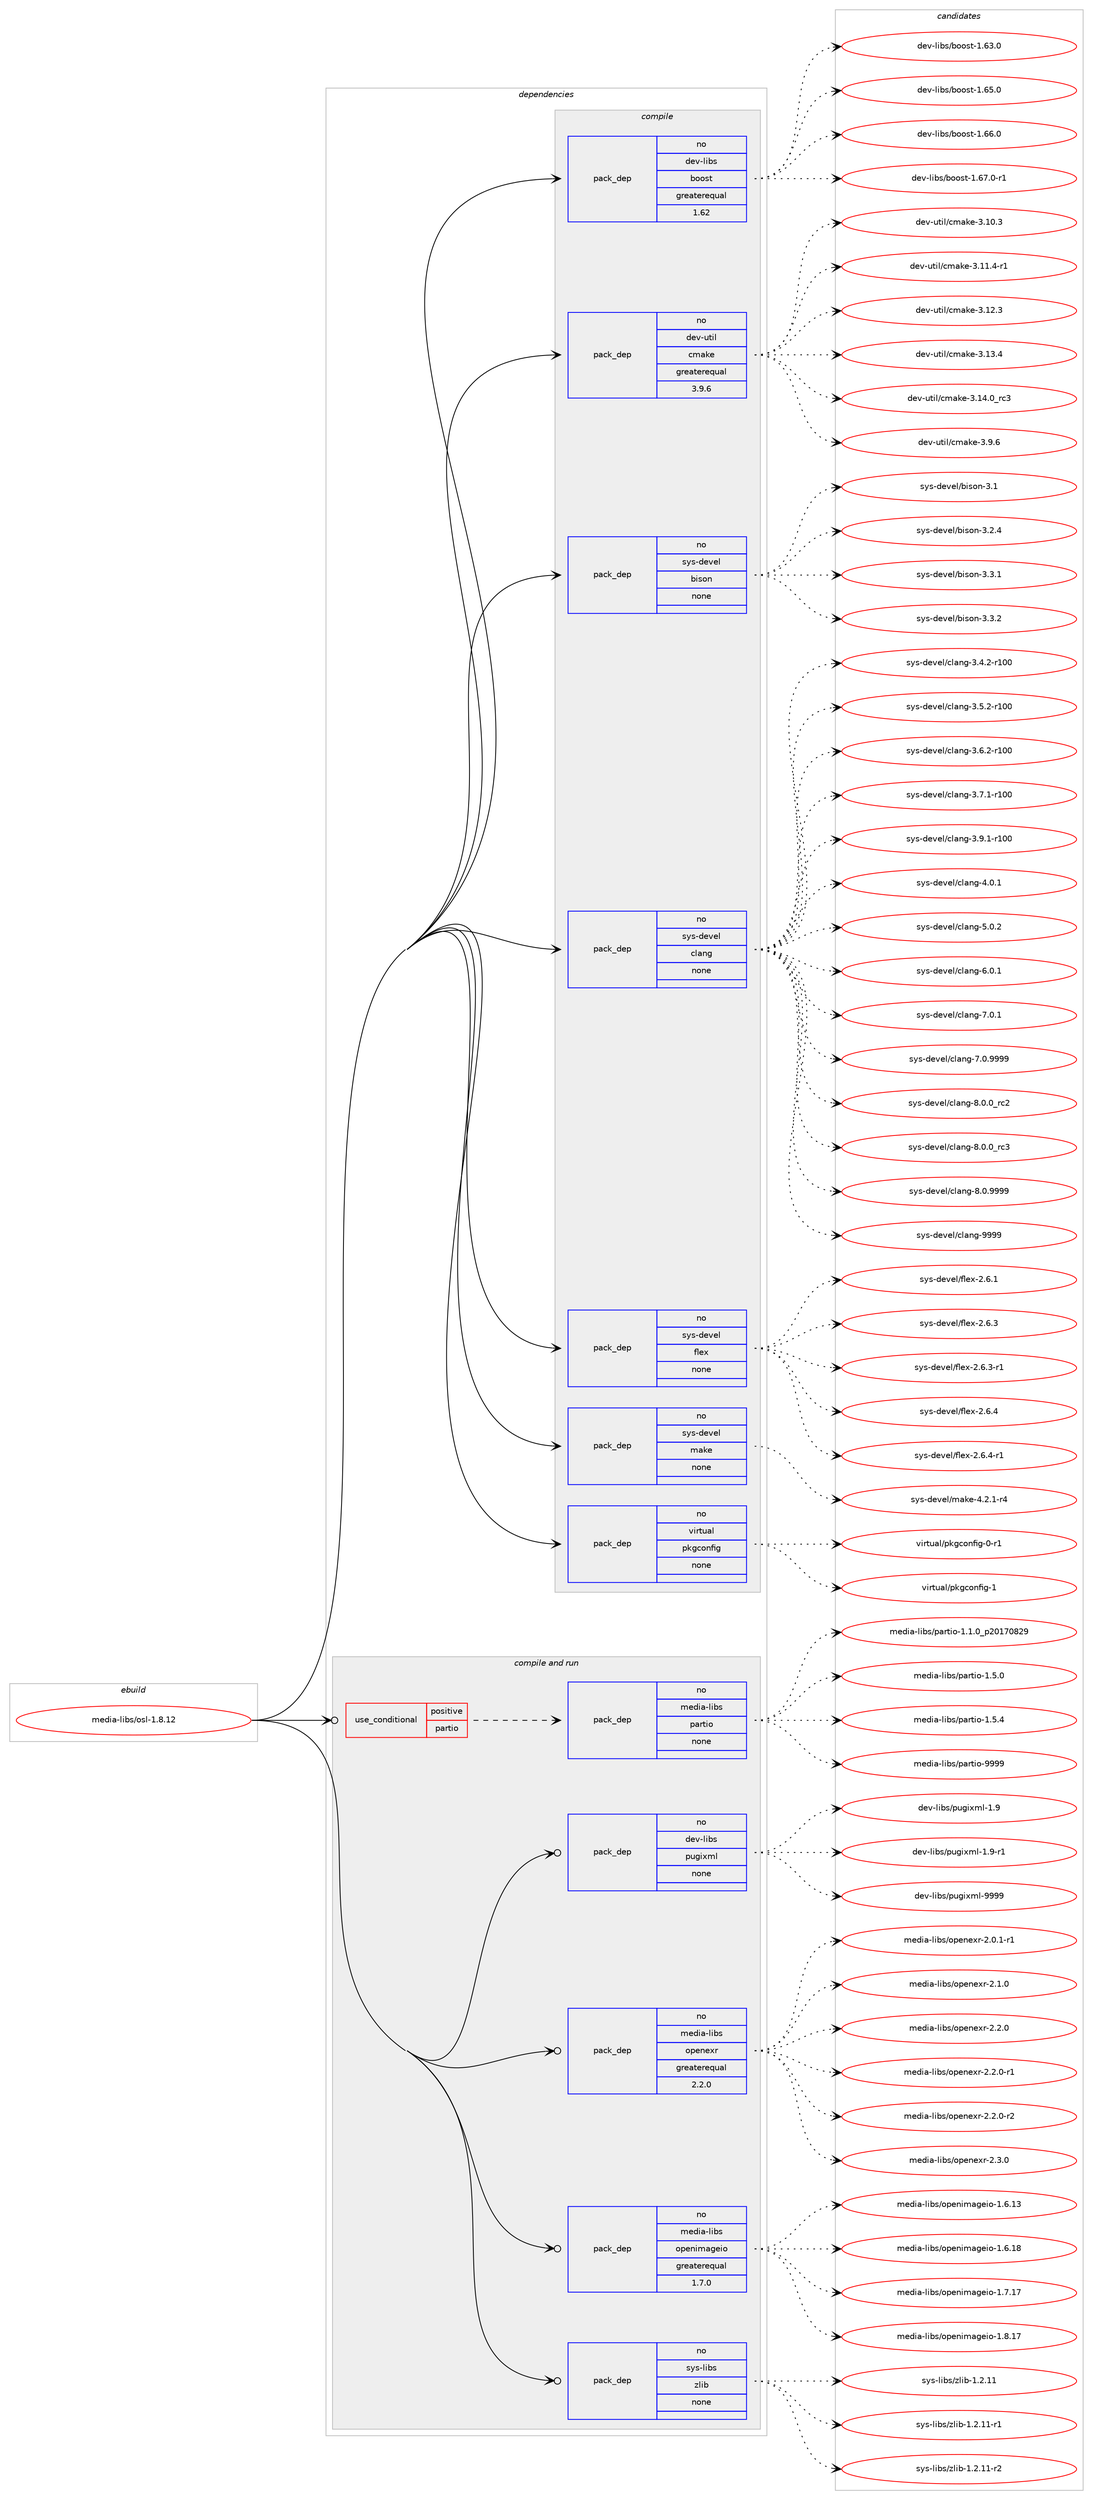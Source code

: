 digraph prolog {

# *************
# Graph options
# *************

newrank=true;
concentrate=true;
compound=true;
graph [rankdir=LR,fontname=Helvetica,fontsize=10,ranksep=1.5];#, ranksep=2.5, nodesep=0.2];
edge  [arrowhead=vee];
node  [fontname=Helvetica,fontsize=10];

# **********
# The ebuild
# **********

subgraph cluster_leftcol {
color=gray;
rank=same;
label=<<i>ebuild</i>>;
id [label="media-libs/osl-1.8.12", color=red, width=4, href="../media-libs/osl-1.8.12.svg"];
}

# ****************
# The dependencies
# ****************

subgraph cluster_midcol {
color=gray;
label=<<i>dependencies</i>>;
subgraph cluster_compile {
fillcolor="#eeeeee";
style=filled;
label=<<i>compile</i>>;
subgraph pack1155668 {
dependency1617456 [label=<<TABLE BORDER="0" CELLBORDER="1" CELLSPACING="0" CELLPADDING="4" WIDTH="220"><TR><TD ROWSPAN="6" CELLPADDING="30">pack_dep</TD></TR><TR><TD WIDTH="110">no</TD></TR><TR><TD>dev-libs</TD></TR><TR><TD>boost</TD></TR><TR><TD>greaterequal</TD></TR><TR><TD>1.62</TD></TR></TABLE>>, shape=none, color=blue];
}
id:e -> dependency1617456:w [weight=20,style="solid",arrowhead="vee"];
subgraph pack1155669 {
dependency1617457 [label=<<TABLE BORDER="0" CELLBORDER="1" CELLSPACING="0" CELLPADDING="4" WIDTH="220"><TR><TD ROWSPAN="6" CELLPADDING="30">pack_dep</TD></TR><TR><TD WIDTH="110">no</TD></TR><TR><TD>dev-util</TD></TR><TR><TD>cmake</TD></TR><TR><TD>greaterequal</TD></TR><TR><TD>3.9.6</TD></TR></TABLE>>, shape=none, color=blue];
}
id:e -> dependency1617457:w [weight=20,style="solid",arrowhead="vee"];
subgraph pack1155670 {
dependency1617458 [label=<<TABLE BORDER="0" CELLBORDER="1" CELLSPACING="0" CELLPADDING="4" WIDTH="220"><TR><TD ROWSPAN="6" CELLPADDING="30">pack_dep</TD></TR><TR><TD WIDTH="110">no</TD></TR><TR><TD>sys-devel</TD></TR><TR><TD>bison</TD></TR><TR><TD>none</TD></TR><TR><TD></TD></TR></TABLE>>, shape=none, color=blue];
}
id:e -> dependency1617458:w [weight=20,style="solid",arrowhead="vee"];
subgraph pack1155671 {
dependency1617459 [label=<<TABLE BORDER="0" CELLBORDER="1" CELLSPACING="0" CELLPADDING="4" WIDTH="220"><TR><TD ROWSPAN="6" CELLPADDING="30">pack_dep</TD></TR><TR><TD WIDTH="110">no</TD></TR><TR><TD>sys-devel</TD></TR><TR><TD>clang</TD></TR><TR><TD>none</TD></TR><TR><TD></TD></TR></TABLE>>, shape=none, color=blue];
}
id:e -> dependency1617459:w [weight=20,style="solid",arrowhead="vee"];
subgraph pack1155672 {
dependency1617460 [label=<<TABLE BORDER="0" CELLBORDER="1" CELLSPACING="0" CELLPADDING="4" WIDTH="220"><TR><TD ROWSPAN="6" CELLPADDING="30">pack_dep</TD></TR><TR><TD WIDTH="110">no</TD></TR><TR><TD>sys-devel</TD></TR><TR><TD>flex</TD></TR><TR><TD>none</TD></TR><TR><TD></TD></TR></TABLE>>, shape=none, color=blue];
}
id:e -> dependency1617460:w [weight=20,style="solid",arrowhead="vee"];
subgraph pack1155673 {
dependency1617461 [label=<<TABLE BORDER="0" CELLBORDER="1" CELLSPACING="0" CELLPADDING="4" WIDTH="220"><TR><TD ROWSPAN="6" CELLPADDING="30">pack_dep</TD></TR><TR><TD WIDTH="110">no</TD></TR><TR><TD>sys-devel</TD></TR><TR><TD>make</TD></TR><TR><TD>none</TD></TR><TR><TD></TD></TR></TABLE>>, shape=none, color=blue];
}
id:e -> dependency1617461:w [weight=20,style="solid",arrowhead="vee"];
subgraph pack1155674 {
dependency1617462 [label=<<TABLE BORDER="0" CELLBORDER="1" CELLSPACING="0" CELLPADDING="4" WIDTH="220"><TR><TD ROWSPAN="6" CELLPADDING="30">pack_dep</TD></TR><TR><TD WIDTH="110">no</TD></TR><TR><TD>virtual</TD></TR><TR><TD>pkgconfig</TD></TR><TR><TD>none</TD></TR><TR><TD></TD></TR></TABLE>>, shape=none, color=blue];
}
id:e -> dependency1617462:w [weight=20,style="solid",arrowhead="vee"];
}
subgraph cluster_compileandrun {
fillcolor="#eeeeee";
style=filled;
label=<<i>compile and run</i>>;
subgraph cond435743 {
dependency1617463 [label=<<TABLE BORDER="0" CELLBORDER="1" CELLSPACING="0" CELLPADDING="4"><TR><TD ROWSPAN="3" CELLPADDING="10">use_conditional</TD></TR><TR><TD>positive</TD></TR><TR><TD>partio</TD></TR></TABLE>>, shape=none, color=red];
subgraph pack1155675 {
dependency1617464 [label=<<TABLE BORDER="0" CELLBORDER="1" CELLSPACING="0" CELLPADDING="4" WIDTH="220"><TR><TD ROWSPAN="6" CELLPADDING="30">pack_dep</TD></TR><TR><TD WIDTH="110">no</TD></TR><TR><TD>media-libs</TD></TR><TR><TD>partio</TD></TR><TR><TD>none</TD></TR><TR><TD></TD></TR></TABLE>>, shape=none, color=blue];
}
dependency1617463:e -> dependency1617464:w [weight=20,style="dashed",arrowhead="vee"];
}
id:e -> dependency1617463:w [weight=20,style="solid",arrowhead="odotvee"];
subgraph pack1155676 {
dependency1617465 [label=<<TABLE BORDER="0" CELLBORDER="1" CELLSPACING="0" CELLPADDING="4" WIDTH="220"><TR><TD ROWSPAN="6" CELLPADDING="30">pack_dep</TD></TR><TR><TD WIDTH="110">no</TD></TR><TR><TD>dev-libs</TD></TR><TR><TD>pugixml</TD></TR><TR><TD>none</TD></TR><TR><TD></TD></TR></TABLE>>, shape=none, color=blue];
}
id:e -> dependency1617465:w [weight=20,style="solid",arrowhead="odotvee"];
subgraph pack1155677 {
dependency1617466 [label=<<TABLE BORDER="0" CELLBORDER="1" CELLSPACING="0" CELLPADDING="4" WIDTH="220"><TR><TD ROWSPAN="6" CELLPADDING="30">pack_dep</TD></TR><TR><TD WIDTH="110">no</TD></TR><TR><TD>media-libs</TD></TR><TR><TD>openexr</TD></TR><TR><TD>greaterequal</TD></TR><TR><TD>2.2.0</TD></TR></TABLE>>, shape=none, color=blue];
}
id:e -> dependency1617466:w [weight=20,style="solid",arrowhead="odotvee"];
subgraph pack1155678 {
dependency1617467 [label=<<TABLE BORDER="0" CELLBORDER="1" CELLSPACING="0" CELLPADDING="4" WIDTH="220"><TR><TD ROWSPAN="6" CELLPADDING="30">pack_dep</TD></TR><TR><TD WIDTH="110">no</TD></TR><TR><TD>media-libs</TD></TR><TR><TD>openimageio</TD></TR><TR><TD>greaterequal</TD></TR><TR><TD>1.7.0</TD></TR></TABLE>>, shape=none, color=blue];
}
id:e -> dependency1617467:w [weight=20,style="solid",arrowhead="odotvee"];
subgraph pack1155679 {
dependency1617468 [label=<<TABLE BORDER="0" CELLBORDER="1" CELLSPACING="0" CELLPADDING="4" WIDTH="220"><TR><TD ROWSPAN="6" CELLPADDING="30">pack_dep</TD></TR><TR><TD WIDTH="110">no</TD></TR><TR><TD>sys-libs</TD></TR><TR><TD>zlib</TD></TR><TR><TD>none</TD></TR><TR><TD></TD></TR></TABLE>>, shape=none, color=blue];
}
id:e -> dependency1617468:w [weight=20,style="solid",arrowhead="odotvee"];
}
subgraph cluster_run {
fillcolor="#eeeeee";
style=filled;
label=<<i>run</i>>;
}
}

# **************
# The candidates
# **************

subgraph cluster_choices {
rank=same;
color=gray;
label=<<i>candidates</i>>;

subgraph choice1155668 {
color=black;
nodesep=1;
choice1001011184510810598115479811111111511645494654514648 [label="dev-libs/boost-1.63.0", color=red, width=4,href="../dev-libs/boost-1.63.0.svg"];
choice1001011184510810598115479811111111511645494654534648 [label="dev-libs/boost-1.65.0", color=red, width=4,href="../dev-libs/boost-1.65.0.svg"];
choice1001011184510810598115479811111111511645494654544648 [label="dev-libs/boost-1.66.0", color=red, width=4,href="../dev-libs/boost-1.66.0.svg"];
choice10010111845108105981154798111111115116454946545546484511449 [label="dev-libs/boost-1.67.0-r1", color=red, width=4,href="../dev-libs/boost-1.67.0-r1.svg"];
dependency1617456:e -> choice1001011184510810598115479811111111511645494654514648:w [style=dotted,weight="100"];
dependency1617456:e -> choice1001011184510810598115479811111111511645494654534648:w [style=dotted,weight="100"];
dependency1617456:e -> choice1001011184510810598115479811111111511645494654544648:w [style=dotted,weight="100"];
dependency1617456:e -> choice10010111845108105981154798111111115116454946545546484511449:w [style=dotted,weight="100"];
}
subgraph choice1155669 {
color=black;
nodesep=1;
choice1001011184511711610510847991099710710145514649484651 [label="dev-util/cmake-3.10.3", color=red, width=4,href="../dev-util/cmake-3.10.3.svg"];
choice10010111845117116105108479910997107101455146494946524511449 [label="dev-util/cmake-3.11.4-r1", color=red, width=4,href="../dev-util/cmake-3.11.4-r1.svg"];
choice1001011184511711610510847991099710710145514649504651 [label="dev-util/cmake-3.12.3", color=red, width=4,href="../dev-util/cmake-3.12.3.svg"];
choice1001011184511711610510847991099710710145514649514652 [label="dev-util/cmake-3.13.4", color=red, width=4,href="../dev-util/cmake-3.13.4.svg"];
choice1001011184511711610510847991099710710145514649524648951149951 [label="dev-util/cmake-3.14.0_rc3", color=red, width=4,href="../dev-util/cmake-3.14.0_rc3.svg"];
choice10010111845117116105108479910997107101455146574654 [label="dev-util/cmake-3.9.6", color=red, width=4,href="../dev-util/cmake-3.9.6.svg"];
dependency1617457:e -> choice1001011184511711610510847991099710710145514649484651:w [style=dotted,weight="100"];
dependency1617457:e -> choice10010111845117116105108479910997107101455146494946524511449:w [style=dotted,weight="100"];
dependency1617457:e -> choice1001011184511711610510847991099710710145514649504651:w [style=dotted,weight="100"];
dependency1617457:e -> choice1001011184511711610510847991099710710145514649514652:w [style=dotted,weight="100"];
dependency1617457:e -> choice1001011184511711610510847991099710710145514649524648951149951:w [style=dotted,weight="100"];
dependency1617457:e -> choice10010111845117116105108479910997107101455146574654:w [style=dotted,weight="100"];
}
subgraph choice1155670 {
color=black;
nodesep=1;
choice11512111545100101118101108479810511511111045514649 [label="sys-devel/bison-3.1", color=red, width=4,href="../sys-devel/bison-3.1.svg"];
choice115121115451001011181011084798105115111110455146504652 [label="sys-devel/bison-3.2.4", color=red, width=4,href="../sys-devel/bison-3.2.4.svg"];
choice115121115451001011181011084798105115111110455146514649 [label="sys-devel/bison-3.3.1", color=red, width=4,href="../sys-devel/bison-3.3.1.svg"];
choice115121115451001011181011084798105115111110455146514650 [label="sys-devel/bison-3.3.2", color=red, width=4,href="../sys-devel/bison-3.3.2.svg"];
dependency1617458:e -> choice11512111545100101118101108479810511511111045514649:w [style=dotted,weight="100"];
dependency1617458:e -> choice115121115451001011181011084798105115111110455146504652:w [style=dotted,weight="100"];
dependency1617458:e -> choice115121115451001011181011084798105115111110455146514649:w [style=dotted,weight="100"];
dependency1617458:e -> choice115121115451001011181011084798105115111110455146514650:w [style=dotted,weight="100"];
}
subgraph choice1155671 {
color=black;
nodesep=1;
choice1151211154510010111810110847991089711010345514652465045114494848 [label="sys-devel/clang-3.4.2-r100", color=red, width=4,href="../sys-devel/clang-3.4.2-r100.svg"];
choice1151211154510010111810110847991089711010345514653465045114494848 [label="sys-devel/clang-3.5.2-r100", color=red, width=4,href="../sys-devel/clang-3.5.2-r100.svg"];
choice1151211154510010111810110847991089711010345514654465045114494848 [label="sys-devel/clang-3.6.2-r100", color=red, width=4,href="../sys-devel/clang-3.6.2-r100.svg"];
choice1151211154510010111810110847991089711010345514655464945114494848 [label="sys-devel/clang-3.7.1-r100", color=red, width=4,href="../sys-devel/clang-3.7.1-r100.svg"];
choice1151211154510010111810110847991089711010345514657464945114494848 [label="sys-devel/clang-3.9.1-r100", color=red, width=4,href="../sys-devel/clang-3.9.1-r100.svg"];
choice11512111545100101118101108479910897110103455246484649 [label="sys-devel/clang-4.0.1", color=red, width=4,href="../sys-devel/clang-4.0.1.svg"];
choice11512111545100101118101108479910897110103455346484650 [label="sys-devel/clang-5.0.2", color=red, width=4,href="../sys-devel/clang-5.0.2.svg"];
choice11512111545100101118101108479910897110103455446484649 [label="sys-devel/clang-6.0.1", color=red, width=4,href="../sys-devel/clang-6.0.1.svg"];
choice11512111545100101118101108479910897110103455546484649 [label="sys-devel/clang-7.0.1", color=red, width=4,href="../sys-devel/clang-7.0.1.svg"];
choice11512111545100101118101108479910897110103455546484657575757 [label="sys-devel/clang-7.0.9999", color=red, width=4,href="../sys-devel/clang-7.0.9999.svg"];
choice11512111545100101118101108479910897110103455646484648951149950 [label="sys-devel/clang-8.0.0_rc2", color=red, width=4,href="../sys-devel/clang-8.0.0_rc2.svg"];
choice11512111545100101118101108479910897110103455646484648951149951 [label="sys-devel/clang-8.0.0_rc3", color=red, width=4,href="../sys-devel/clang-8.0.0_rc3.svg"];
choice11512111545100101118101108479910897110103455646484657575757 [label="sys-devel/clang-8.0.9999", color=red, width=4,href="../sys-devel/clang-8.0.9999.svg"];
choice115121115451001011181011084799108971101034557575757 [label="sys-devel/clang-9999", color=red, width=4,href="../sys-devel/clang-9999.svg"];
dependency1617459:e -> choice1151211154510010111810110847991089711010345514652465045114494848:w [style=dotted,weight="100"];
dependency1617459:e -> choice1151211154510010111810110847991089711010345514653465045114494848:w [style=dotted,weight="100"];
dependency1617459:e -> choice1151211154510010111810110847991089711010345514654465045114494848:w [style=dotted,weight="100"];
dependency1617459:e -> choice1151211154510010111810110847991089711010345514655464945114494848:w [style=dotted,weight="100"];
dependency1617459:e -> choice1151211154510010111810110847991089711010345514657464945114494848:w [style=dotted,weight="100"];
dependency1617459:e -> choice11512111545100101118101108479910897110103455246484649:w [style=dotted,weight="100"];
dependency1617459:e -> choice11512111545100101118101108479910897110103455346484650:w [style=dotted,weight="100"];
dependency1617459:e -> choice11512111545100101118101108479910897110103455446484649:w [style=dotted,weight="100"];
dependency1617459:e -> choice11512111545100101118101108479910897110103455546484649:w [style=dotted,weight="100"];
dependency1617459:e -> choice11512111545100101118101108479910897110103455546484657575757:w [style=dotted,weight="100"];
dependency1617459:e -> choice11512111545100101118101108479910897110103455646484648951149950:w [style=dotted,weight="100"];
dependency1617459:e -> choice11512111545100101118101108479910897110103455646484648951149951:w [style=dotted,weight="100"];
dependency1617459:e -> choice11512111545100101118101108479910897110103455646484657575757:w [style=dotted,weight="100"];
dependency1617459:e -> choice115121115451001011181011084799108971101034557575757:w [style=dotted,weight="100"];
}
subgraph choice1155672 {
color=black;
nodesep=1;
choice1151211154510010111810110847102108101120455046544649 [label="sys-devel/flex-2.6.1", color=red, width=4,href="../sys-devel/flex-2.6.1.svg"];
choice1151211154510010111810110847102108101120455046544651 [label="sys-devel/flex-2.6.3", color=red, width=4,href="../sys-devel/flex-2.6.3.svg"];
choice11512111545100101118101108471021081011204550465446514511449 [label="sys-devel/flex-2.6.3-r1", color=red, width=4,href="../sys-devel/flex-2.6.3-r1.svg"];
choice1151211154510010111810110847102108101120455046544652 [label="sys-devel/flex-2.6.4", color=red, width=4,href="../sys-devel/flex-2.6.4.svg"];
choice11512111545100101118101108471021081011204550465446524511449 [label="sys-devel/flex-2.6.4-r1", color=red, width=4,href="../sys-devel/flex-2.6.4-r1.svg"];
dependency1617460:e -> choice1151211154510010111810110847102108101120455046544649:w [style=dotted,weight="100"];
dependency1617460:e -> choice1151211154510010111810110847102108101120455046544651:w [style=dotted,weight="100"];
dependency1617460:e -> choice11512111545100101118101108471021081011204550465446514511449:w [style=dotted,weight="100"];
dependency1617460:e -> choice1151211154510010111810110847102108101120455046544652:w [style=dotted,weight="100"];
dependency1617460:e -> choice11512111545100101118101108471021081011204550465446524511449:w [style=dotted,weight="100"];
}
subgraph choice1155673 {
color=black;
nodesep=1;
choice1151211154510010111810110847109971071014552465046494511452 [label="sys-devel/make-4.2.1-r4", color=red, width=4,href="../sys-devel/make-4.2.1-r4.svg"];
dependency1617461:e -> choice1151211154510010111810110847109971071014552465046494511452:w [style=dotted,weight="100"];
}
subgraph choice1155674 {
color=black;
nodesep=1;
choice11810511411611797108471121071039911111010210510345484511449 [label="virtual/pkgconfig-0-r1", color=red, width=4,href="../virtual/pkgconfig-0-r1.svg"];
choice1181051141161179710847112107103991111101021051034549 [label="virtual/pkgconfig-1", color=red, width=4,href="../virtual/pkgconfig-1.svg"];
dependency1617462:e -> choice11810511411611797108471121071039911111010210510345484511449:w [style=dotted,weight="100"];
dependency1617462:e -> choice1181051141161179710847112107103991111101021051034549:w [style=dotted,weight="100"];
}
subgraph choice1155675 {
color=black;
nodesep=1;
choice1091011001059745108105981154711297114116105111454946494648951125048495548565057 [label="media-libs/partio-1.1.0_p20170829", color=red, width=4,href="../media-libs/partio-1.1.0_p20170829.svg"];
choice1091011001059745108105981154711297114116105111454946534648 [label="media-libs/partio-1.5.0", color=red, width=4,href="../media-libs/partio-1.5.0.svg"];
choice1091011001059745108105981154711297114116105111454946534652 [label="media-libs/partio-1.5.4", color=red, width=4,href="../media-libs/partio-1.5.4.svg"];
choice10910110010597451081059811547112971141161051114557575757 [label="media-libs/partio-9999", color=red, width=4,href="../media-libs/partio-9999.svg"];
dependency1617464:e -> choice1091011001059745108105981154711297114116105111454946494648951125048495548565057:w [style=dotted,weight="100"];
dependency1617464:e -> choice1091011001059745108105981154711297114116105111454946534648:w [style=dotted,weight="100"];
dependency1617464:e -> choice1091011001059745108105981154711297114116105111454946534652:w [style=dotted,weight="100"];
dependency1617464:e -> choice10910110010597451081059811547112971141161051114557575757:w [style=dotted,weight="100"];
}
subgraph choice1155676 {
color=black;
nodesep=1;
choice10010111845108105981154711211710310512010910845494657 [label="dev-libs/pugixml-1.9", color=red, width=4,href="../dev-libs/pugixml-1.9.svg"];
choice100101118451081059811547112117103105120109108454946574511449 [label="dev-libs/pugixml-1.9-r1", color=red, width=4,href="../dev-libs/pugixml-1.9-r1.svg"];
choice1001011184510810598115471121171031051201091084557575757 [label="dev-libs/pugixml-9999", color=red, width=4,href="../dev-libs/pugixml-9999.svg"];
dependency1617465:e -> choice10010111845108105981154711211710310512010910845494657:w [style=dotted,weight="100"];
dependency1617465:e -> choice100101118451081059811547112117103105120109108454946574511449:w [style=dotted,weight="100"];
dependency1617465:e -> choice1001011184510810598115471121171031051201091084557575757:w [style=dotted,weight="100"];
}
subgraph choice1155677 {
color=black;
nodesep=1;
choice109101100105974510810598115471111121011101011201144550464846494511449 [label="media-libs/openexr-2.0.1-r1", color=red, width=4,href="../media-libs/openexr-2.0.1-r1.svg"];
choice10910110010597451081059811547111112101110101120114455046494648 [label="media-libs/openexr-2.1.0", color=red, width=4,href="../media-libs/openexr-2.1.0.svg"];
choice10910110010597451081059811547111112101110101120114455046504648 [label="media-libs/openexr-2.2.0", color=red, width=4,href="../media-libs/openexr-2.2.0.svg"];
choice109101100105974510810598115471111121011101011201144550465046484511449 [label="media-libs/openexr-2.2.0-r1", color=red, width=4,href="../media-libs/openexr-2.2.0-r1.svg"];
choice109101100105974510810598115471111121011101011201144550465046484511450 [label="media-libs/openexr-2.2.0-r2", color=red, width=4,href="../media-libs/openexr-2.2.0-r2.svg"];
choice10910110010597451081059811547111112101110101120114455046514648 [label="media-libs/openexr-2.3.0", color=red, width=4,href="../media-libs/openexr-2.3.0.svg"];
dependency1617466:e -> choice109101100105974510810598115471111121011101011201144550464846494511449:w [style=dotted,weight="100"];
dependency1617466:e -> choice10910110010597451081059811547111112101110101120114455046494648:w [style=dotted,weight="100"];
dependency1617466:e -> choice10910110010597451081059811547111112101110101120114455046504648:w [style=dotted,weight="100"];
dependency1617466:e -> choice109101100105974510810598115471111121011101011201144550465046484511449:w [style=dotted,weight="100"];
dependency1617466:e -> choice109101100105974510810598115471111121011101011201144550465046484511450:w [style=dotted,weight="100"];
dependency1617466:e -> choice10910110010597451081059811547111112101110101120114455046514648:w [style=dotted,weight="100"];
}
subgraph choice1155678 {
color=black;
nodesep=1;
choice109101100105974510810598115471111121011101051099710310110511145494654464951 [label="media-libs/openimageio-1.6.13", color=red, width=4,href="../media-libs/openimageio-1.6.13.svg"];
choice109101100105974510810598115471111121011101051099710310110511145494654464956 [label="media-libs/openimageio-1.6.18", color=red, width=4,href="../media-libs/openimageio-1.6.18.svg"];
choice109101100105974510810598115471111121011101051099710310110511145494655464955 [label="media-libs/openimageio-1.7.17", color=red, width=4,href="../media-libs/openimageio-1.7.17.svg"];
choice109101100105974510810598115471111121011101051099710310110511145494656464955 [label="media-libs/openimageio-1.8.17", color=red, width=4,href="../media-libs/openimageio-1.8.17.svg"];
dependency1617467:e -> choice109101100105974510810598115471111121011101051099710310110511145494654464951:w [style=dotted,weight="100"];
dependency1617467:e -> choice109101100105974510810598115471111121011101051099710310110511145494654464956:w [style=dotted,weight="100"];
dependency1617467:e -> choice109101100105974510810598115471111121011101051099710310110511145494655464955:w [style=dotted,weight="100"];
dependency1617467:e -> choice109101100105974510810598115471111121011101051099710310110511145494656464955:w [style=dotted,weight="100"];
}
subgraph choice1155679 {
color=black;
nodesep=1;
choice1151211154510810598115471221081059845494650464949 [label="sys-libs/zlib-1.2.11", color=red, width=4,href="../sys-libs/zlib-1.2.11.svg"];
choice11512111545108105981154712210810598454946504649494511449 [label="sys-libs/zlib-1.2.11-r1", color=red, width=4,href="../sys-libs/zlib-1.2.11-r1.svg"];
choice11512111545108105981154712210810598454946504649494511450 [label="sys-libs/zlib-1.2.11-r2", color=red, width=4,href="../sys-libs/zlib-1.2.11-r2.svg"];
dependency1617468:e -> choice1151211154510810598115471221081059845494650464949:w [style=dotted,weight="100"];
dependency1617468:e -> choice11512111545108105981154712210810598454946504649494511449:w [style=dotted,weight="100"];
dependency1617468:e -> choice11512111545108105981154712210810598454946504649494511450:w [style=dotted,weight="100"];
}
}

}
